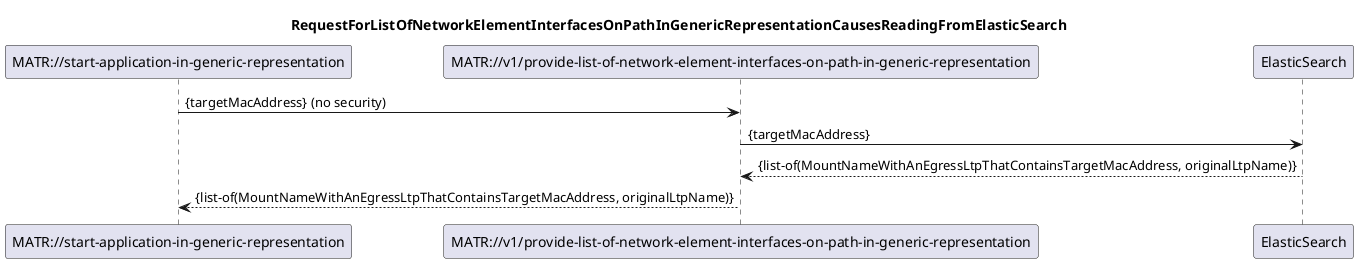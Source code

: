 @startuml 06x_ProvideListOfNetworkElementInterfacesOnPathInGeneric
skinparam responseMessageBelowArrow true

title RequestForListOfNetworkElementInterfacesOnPathInGenericRepresentationCausesReadingFromElasticSearch

participant "MATR://start-application-in-generic-representation"
participant "MATR://v1/provide-list-of-network-element-interfaces-on-path-in-generic-representation"

"MATR://start-application-in-generic-representation" -> "MATR://v1/provide-list-of-network-element-interfaces-on-path-in-generic-representation": {targetMacAddress} (no security)

"MATR://v1/provide-list-of-network-element-interfaces-on-path-in-generic-representation" -> "ElasticSearch": {targetMacAddress}
"ElasticSearch" --> "MATR://v1/provide-list-of-network-element-interfaces-on-path-in-generic-representation": {list-of(MountNameWithAnEgressLtpThatContainsTargetMacAddress, originalLtpName)}

"MATR://v1/provide-list-of-network-element-interfaces-on-path-in-generic-representation" --> "MATR://start-application-in-generic-representation": {list-of(MountNameWithAnEgressLtpThatContainsTargetMacAddress, originalLtpName)}

@enduml